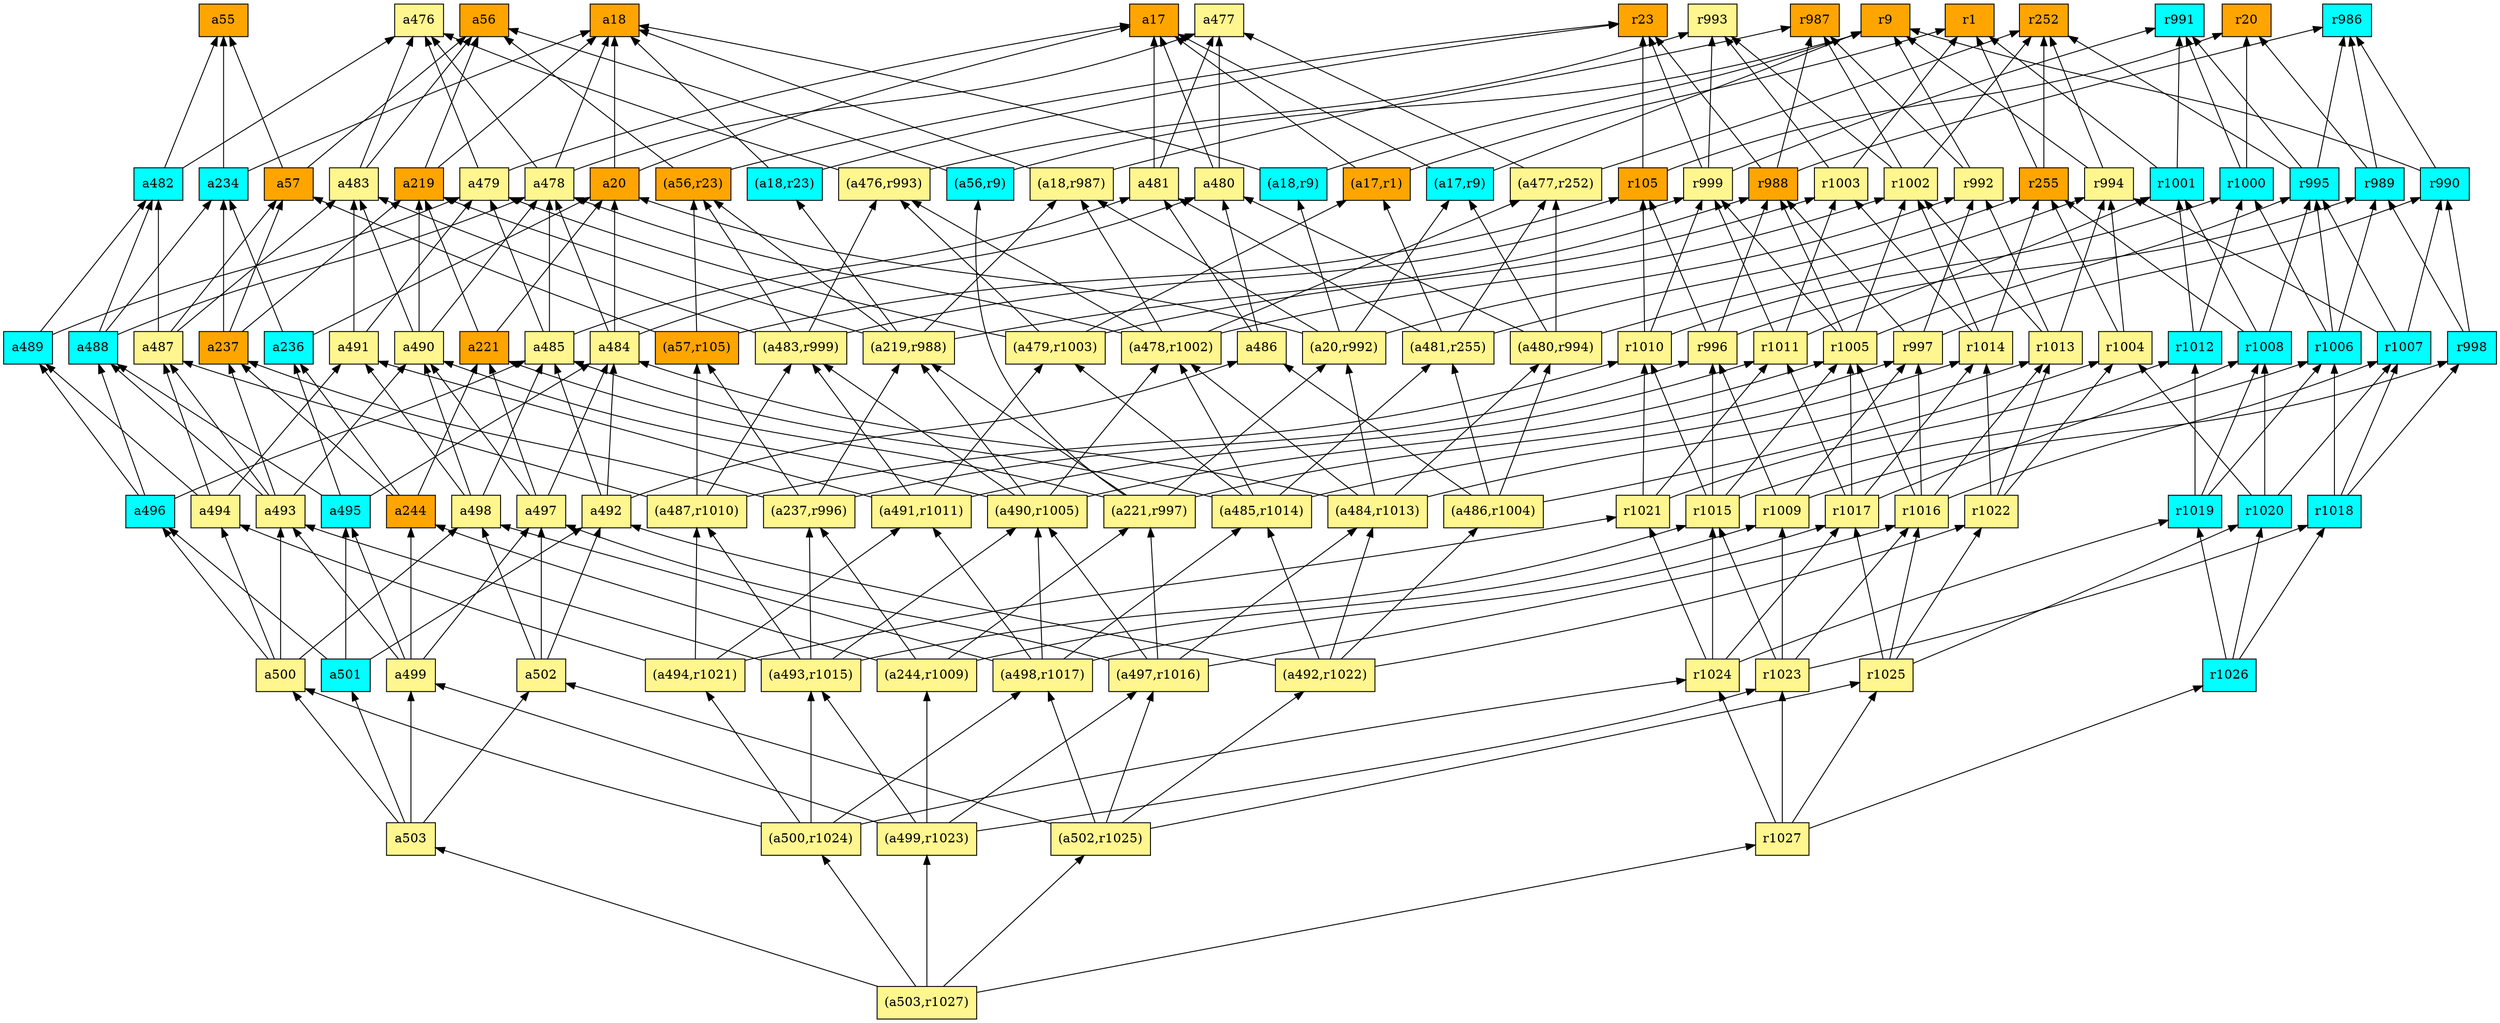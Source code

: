 digraph G {
rankdir=BT;ranksep="2.0";
"(a490,r1005)" [shape=record,fillcolor=khaki1,style=filled,label="{(a490,r1005)}"];
"(a56,r23)" [shape=record,fillcolor=orange,style=filled,label="{(a56,r23)}"];
"r255" [shape=record,fillcolor=orange,style=filled,label="{r255}"];
"(a476,r993)" [shape=record,fillcolor=khaki1,style=filled,label="{(a476,r993)}"];
"r1006" [shape=record,fillcolor=cyan,style=filled,label="{r1006}"];
"(a18,r987)" [shape=record,fillcolor=khaki1,style=filled,label="{(a18,r987)}"];
"r1009" [shape=record,fillcolor=khaki1,style=filled,label="{r1009}"];
"(a491,r1011)" [shape=record,fillcolor=khaki1,style=filled,label="{(a491,r1011)}"];
"r1012" [shape=record,fillcolor=cyan,style=filled,label="{r1012}"];
"a483" [shape=record,fillcolor=khaki1,style=filled,label="{a483}"];
"a479" [shape=record,fillcolor=khaki1,style=filled,label="{a479}"];
"r1016" [shape=record,fillcolor=khaki1,style=filled,label="{r1016}"];
"a487" [shape=record,fillcolor=khaki1,style=filled,label="{a487}"];
"a492" [shape=record,fillcolor=khaki1,style=filled,label="{a492}"];
"(a500,r1024)" [shape=record,fillcolor=khaki1,style=filled,label="{(a500,r1024)}"];
"r1015" [shape=record,fillcolor=khaki1,style=filled,label="{r1015}"];
"a493" [shape=record,fillcolor=khaki1,style=filled,label="{a493}"];
"a20" [shape=record,fillcolor=orange,style=filled,label="{a20}"];
"a55" [shape=record,fillcolor=orange,style=filled,label="{a55}"];
"(a18,r23)" [shape=record,fillcolor=cyan,style=filled,label="{(a18,r23)}"];
"(a56,r9)" [shape=record,fillcolor=cyan,style=filled,label="{(a56,r9)}"];
"a486" [shape=record,fillcolor=khaki1,style=filled,label="{a486}"];
"a477" [shape=record,fillcolor=khaki1,style=filled,label="{a477}"];
"r1004" [shape=record,fillcolor=khaki1,style=filled,label="{r1004}"];
"r996" [shape=record,fillcolor=khaki1,style=filled,label="{r996}"];
"r1007" [shape=record,fillcolor=cyan,style=filled,label="{r1007}"];
"a496" [shape=record,fillcolor=cyan,style=filled,label="{a496}"];
"r1027" [shape=record,fillcolor=khaki1,style=filled,label="{r1027}"];
"(a219,r988)" [shape=record,fillcolor=khaki1,style=filled,label="{(a219,r988)}"];
"r1008" [shape=record,fillcolor=cyan,style=filled,label="{r1008}"];
"r1017" [shape=record,fillcolor=khaki1,style=filled,label="{r1017}"];
"r1003" [shape=record,fillcolor=khaki1,style=filled,label="{r1003}"];
"r1005" [shape=record,fillcolor=khaki1,style=filled,label="{r1005}"];
"a501" [shape=record,fillcolor=cyan,style=filled,label="{a501}"];
"r988" [shape=record,fillcolor=orange,style=filled,label="{r988}"];
"(a497,r1016)" [shape=record,fillcolor=khaki1,style=filled,label="{(a497,r1016)}"];
"a17" [shape=record,fillcolor=orange,style=filled,label="{a17}"];
"r1019" [shape=record,fillcolor=cyan,style=filled,label="{r1019}"];
"(a477,r252)" [shape=record,fillcolor=khaki1,style=filled,label="{(a477,r252)}"];
"a489" [shape=record,fillcolor=cyan,style=filled,label="{a489}"];
"a500" [shape=record,fillcolor=khaki1,style=filled,label="{a500}"];
"r1021" [shape=record,fillcolor=khaki1,style=filled,label="{r1021}"];
"a236" [shape=record,fillcolor=cyan,style=filled,label="{a236}"];
"a237" [shape=record,fillcolor=orange,style=filled,label="{a237}"];
"(a57,r105)" [shape=record,fillcolor=orange,style=filled,label="{(a57,r105)}"];
"a234" [shape=record,fillcolor=cyan,style=filled,label="{a234}"];
"(a17,r9)" [shape=record,fillcolor=cyan,style=filled,label="{(a17,r9)}"];
"a491" [shape=record,fillcolor=khaki1,style=filled,label="{a491}"];
"r1026" [shape=record,fillcolor=cyan,style=filled,label="{r1026}"];
"a484" [shape=record,fillcolor=khaki1,style=filled,label="{a484}"];
"r986" [shape=record,fillcolor=cyan,style=filled,label="{r986}"];
"(a498,r1017)" [shape=record,fillcolor=khaki1,style=filled,label="{(a498,r1017)}"];
"(a237,r996)" [shape=record,fillcolor=khaki1,style=filled,label="{(a237,r996)}"];
"(a486,r1004)" [shape=record,fillcolor=khaki1,style=filled,label="{(a486,r1004)}"];
"r994" [shape=record,fillcolor=khaki1,style=filled,label="{r994}"];
"r1013" [shape=record,fillcolor=khaki1,style=filled,label="{r1013}"];
"r20" [shape=record,fillcolor=orange,style=filled,label="{r20}"];
"(a484,r1013)" [shape=record,fillcolor=khaki1,style=filled,label="{(a484,r1013)}"];
"a480" [shape=record,fillcolor=khaki1,style=filled,label="{a480}"];
"(a18,r9)" [shape=record,fillcolor=cyan,style=filled,label="{(a18,r9)}"];
"r1000" [shape=record,fillcolor=cyan,style=filled,label="{r1000}"];
"r998" [shape=record,fillcolor=cyan,style=filled,label="{r998}"];
"r1022" [shape=record,fillcolor=khaki1,style=filled,label="{r1022}"];
"r991" [shape=record,fillcolor=cyan,style=filled,label="{r991}"];
"(a480,r994)" [shape=record,fillcolor=khaki1,style=filled,label="{(a480,r994)}"];
"a478" [shape=record,fillcolor=khaki1,style=filled,label="{a478}"];
"r1020" [shape=record,fillcolor=cyan,style=filled,label="{r1020}"];
"a503" [shape=record,fillcolor=khaki1,style=filled,label="{a503}"];
"(a244,r1009)" [shape=record,fillcolor=khaki1,style=filled,label="{(a244,r1009)}"];
"a57" [shape=record,fillcolor=orange,style=filled,label="{a57}"];
"r992" [shape=record,fillcolor=khaki1,style=filled,label="{r992}"];
"a502" [shape=record,fillcolor=khaki1,style=filled,label="{a502}"];
"a221" [shape=record,fillcolor=orange,style=filled,label="{a221}"];
"r105" [shape=record,fillcolor=orange,style=filled,label="{r105}"];
"(a487,r1010)" [shape=record,fillcolor=khaki1,style=filled,label="{(a487,r1010)}"];
"(a483,r999)" [shape=record,fillcolor=khaki1,style=filled,label="{(a483,r999)}"];
"r997" [shape=record,fillcolor=khaki1,style=filled,label="{r997}"];
"a219" [shape=record,fillcolor=orange,style=filled,label="{a219}"];
"r9" [shape=record,fillcolor=orange,style=filled,label="{r9}"];
"r993" [shape=record,fillcolor=khaki1,style=filled,label="{r993}"];
"(a17,r1)" [shape=record,fillcolor=orange,style=filled,label="{(a17,r1)}"];
"(a499,r1023)" [shape=record,fillcolor=khaki1,style=filled,label="{(a499,r1023)}"];
"a495" [shape=record,fillcolor=cyan,style=filled,label="{a495}"];
"r1025" [shape=record,fillcolor=khaki1,style=filled,label="{r1025}"];
"(a493,r1015)" [shape=record,fillcolor=khaki1,style=filled,label="{(a493,r1015)}"];
"r990" [shape=record,fillcolor=cyan,style=filled,label="{r990}"];
"a490" [shape=record,fillcolor=khaki1,style=filled,label="{a490}"];
"r995" [shape=record,fillcolor=cyan,style=filled,label="{r995}"];
"(a485,r1014)" [shape=record,fillcolor=khaki1,style=filled,label="{(a485,r1014)}"];
"a494" [shape=record,fillcolor=khaki1,style=filled,label="{a494}"];
"a488" [shape=record,fillcolor=cyan,style=filled,label="{a488}"];
"a482" [shape=record,fillcolor=cyan,style=filled,label="{a482}"];
"a499" [shape=record,fillcolor=khaki1,style=filled,label="{a499}"];
"r1010" [shape=record,fillcolor=khaki1,style=filled,label="{r1010}"];
"a476" [shape=record,fillcolor=khaki1,style=filled,label="{a476}"];
"(a492,r1022)" [shape=record,fillcolor=khaki1,style=filled,label="{(a492,r1022)}"];
"(a481,r255)" [shape=record,fillcolor=khaki1,style=filled,label="{(a481,r255)}"];
"(a502,r1025)" [shape=record,fillcolor=khaki1,style=filled,label="{(a502,r1025)}"];
"r1001" [shape=record,fillcolor=cyan,style=filled,label="{r1001}"];
"(a221,r997)" [shape=record,fillcolor=khaki1,style=filled,label="{(a221,r997)}"];
"r1002" [shape=record,fillcolor=khaki1,style=filled,label="{r1002}"];
"r1011" [shape=record,fillcolor=khaki1,style=filled,label="{r1011}"];
"a56" [shape=record,fillcolor=orange,style=filled,label="{a56}"];
"a244" [shape=record,fillcolor=orange,style=filled,label="{a244}"];
"r1023" [shape=record,fillcolor=khaki1,style=filled,label="{r1023}"];
"r987" [shape=record,fillcolor=orange,style=filled,label="{r987}"];
"r1018" [shape=record,fillcolor=cyan,style=filled,label="{r1018}"];
"(a494,r1021)" [shape=record,fillcolor=khaki1,style=filled,label="{(a494,r1021)}"];
"a18" [shape=record,fillcolor=orange,style=filled,label="{a18}"];
"r989" [shape=record,fillcolor=cyan,style=filled,label="{r989}"];
"a498" [shape=record,fillcolor=khaki1,style=filled,label="{a498}"];
"r1014" [shape=record,fillcolor=khaki1,style=filled,label="{r1014}"];
"r1024" [shape=record,fillcolor=khaki1,style=filled,label="{r1024}"];
"(a20,r992)" [shape=record,fillcolor=khaki1,style=filled,label="{(a20,r992)}"];
"(a503,r1027)" [shape=record,fillcolor=khaki1,style=filled,label="{(a503,r1027)}"];
"a481" [shape=record,fillcolor=khaki1,style=filled,label="{a481}"];
"a497" [shape=record,fillcolor=khaki1,style=filled,label="{a497}"];
"(a479,r1003)" [shape=record,fillcolor=khaki1,style=filled,label="{(a479,r1003)}"];
"r23" [shape=record,fillcolor=orange,style=filled,label="{r23}"];
"(a478,r1002)" [shape=record,fillcolor=khaki1,style=filled,label="{(a478,r1002)}"];
"a485" [shape=record,fillcolor=khaki1,style=filled,label="{a485}"];
"r999" [shape=record,fillcolor=khaki1,style=filled,label="{r999}"];
"r1" [shape=record,fillcolor=orange,style=filled,label="{r1}"];
"r252" [shape=record,fillcolor=orange,style=filled,label="{r252}"];
"(a490,r1005)" -> "r1005"
"(a490,r1005)" -> "(a478,r1002)"
"(a490,r1005)" -> "a490"
"(a490,r1005)" -> "(a483,r999)"
"(a490,r1005)" -> "(a219,r988)"
"(a56,r23)" -> "a56"
"(a56,r23)" -> "r23"
"r255" -> "r1"
"r255" -> "r252"
"(a476,r993)" -> "r993"
"(a476,r993)" -> "a476"
"r1006" -> "r995"
"r1006" -> "r989"
"r1006" -> "r1000"
"(a18,r987)" -> "r987"
"(a18,r987)" -> "a18"
"r1009" -> "r996"
"r1009" -> "r997"
"r1009" -> "r998"
"(a491,r1011)" -> "r1011"
"(a491,r1011)" -> "a491"
"(a491,r1011)" -> "(a479,r1003)"
"(a491,r1011)" -> "(a483,r999)"
"r1012" -> "r1001"
"r1012" -> "r1000"
"a483" -> "a56"
"a483" -> "a476"
"a479" -> "a476"
"a479" -> "a17"
"r1016" -> "r1005"
"r1016" -> "r997"
"r1016" -> "r1013"
"r1016" -> "r1007"
"a487" -> "a57"
"a487" -> "a483"
"a487" -> "a482"
"a492" -> "a484"
"a492" -> "a486"
"a492" -> "a485"
"(a500,r1024)" -> "(a493,r1015)"
"(a500,r1024)" -> "(a494,r1021)"
"(a500,r1024)" -> "a500"
"(a500,r1024)" -> "r1024"
"(a500,r1024)" -> "(a498,r1017)"
"r1015" -> "r1006"
"r1015" -> "r1005"
"r1015" -> "r996"
"r1015" -> "r1010"
"a493" -> "a237"
"a493" -> "a490"
"a493" -> "a488"
"a493" -> "a487"
"a20" -> "a18"
"a20" -> "a17"
"(a18,r23)" -> "a18"
"(a18,r23)" -> "r23"
"(a56,r9)" -> "r9"
"(a56,r9)" -> "a56"
"a486" -> "a481"
"a486" -> "a480"
"r1004" -> "r255"
"r1004" -> "r994"
"r996" -> "r988"
"r996" -> "r105"
"r996" -> "r989"
"r1007" -> "r994"
"r1007" -> "r995"
"r1007" -> "r990"
"a496" -> "a485"
"a496" -> "a489"
"a496" -> "a488"
"r1027" -> "r1023"
"r1027" -> "r1024"
"r1027" -> "r1026"
"r1027" -> "r1025"
"(a219,r988)" -> "(a56,r23)"
"(a219,r988)" -> "(a18,r987)"
"(a219,r988)" -> "r988"
"(a219,r988)" -> "(a18,r23)"
"(a219,r988)" -> "a219"
"r1008" -> "r255"
"r1008" -> "r1001"
"r1008" -> "r995"
"r1017" -> "r1011"
"r1017" -> "r1005"
"r1017" -> "r1014"
"r1017" -> "r1008"
"r1003" -> "r993"
"r1003" -> "r1"
"r1005" -> "r1002"
"r1005" -> "r988"
"r1005" -> "r995"
"r1005" -> "r999"
"a501" -> "a492"
"a501" -> "a495"
"a501" -> "a496"
"r988" -> "r987"
"r988" -> "r23"
"r988" -> "r986"
"(a497,r1016)" -> "(a490,r1005)"
"(a497,r1016)" -> "(a221,r997)"
"(a497,r1016)" -> "r1016"
"(a497,r1016)" -> "a497"
"(a497,r1016)" -> "(a484,r1013)"
"r1019" -> "r1006"
"r1019" -> "r1012"
"r1019" -> "r1008"
"(a477,r252)" -> "a477"
"(a477,r252)" -> "r252"
"a489" -> "a479"
"a489" -> "a482"
"a500" -> "a493"
"a500" -> "a494"
"a500" -> "a496"
"a500" -> "a498"
"r1021" -> "r1011"
"r1021" -> "r1012"
"r1021" -> "r1010"
"a236" -> "a234"
"a236" -> "a20"
"a237" -> "a234"
"a237" -> "a57"
"a237" -> "a219"
"(a57,r105)" -> "(a56,r23)"
"(a57,r105)" -> "a57"
"(a57,r105)" -> "r105"
"a234" -> "a55"
"a234" -> "a18"
"(a17,r9)" -> "r9"
"(a17,r9)" -> "a17"
"a491" -> "a483"
"a491" -> "a479"
"r1026" -> "r1020"
"r1026" -> "r1019"
"r1026" -> "r1018"
"a484" -> "a478"
"a484" -> "a20"
"a484" -> "a480"
"(a498,r1017)" -> "(a490,r1005)"
"(a498,r1017)" -> "r1017"
"(a498,r1017)" -> "(a491,r1011)"
"(a498,r1017)" -> "a498"
"(a498,r1017)" -> "(a485,r1014)"
"(a237,r996)" -> "a237"
"(a237,r996)" -> "(a57,r105)"
"(a237,r996)" -> "r996"
"(a237,r996)" -> "(a219,r988)"
"(a486,r1004)" -> "(a480,r994)"
"(a486,r1004)" -> "a486"
"(a486,r1004)" -> "r1004"
"(a486,r1004)" -> "(a481,r255)"
"r994" -> "r9"
"r994" -> "r252"
"r1013" -> "r1002"
"r1013" -> "r992"
"r1013" -> "r994"
"(a484,r1013)" -> "(a20,r992)"
"(a484,r1013)" -> "(a480,r994)"
"(a484,r1013)" -> "a484"
"(a484,r1013)" -> "(a478,r1002)"
"(a484,r1013)" -> "r1013"
"a480" -> "a17"
"a480" -> "a477"
"(a18,r9)" -> "r9"
"(a18,r9)" -> "a18"
"r1000" -> "r991"
"r1000" -> "r20"
"r998" -> "r990"
"r998" -> "r989"
"r1022" -> "r1013"
"r1022" -> "r1004"
"r1022" -> "r1014"
"(a480,r994)" -> "a480"
"(a480,r994)" -> "(a477,r252)"
"(a480,r994)" -> "r994"
"(a480,r994)" -> "(a17,r9)"
"a478" -> "a476"
"a478" -> "a18"
"a478" -> "a477"
"r1020" -> "r1004"
"r1020" -> "r1007"
"r1020" -> "r1008"
"a503" -> "a502"
"a503" -> "a501"
"a503" -> "a500"
"a503" -> "a499"
"(a244,r1009)" -> "(a221,r997)"
"(a244,r1009)" -> "r1009"
"(a244,r1009)" -> "(a237,r996)"
"(a244,r1009)" -> "a244"
"a57" -> "a56"
"a57" -> "a55"
"r992" -> "r9"
"r992" -> "r987"
"a502" -> "a492"
"a502" -> "a498"
"a502" -> "a497"
"a221" -> "a20"
"a221" -> "a219"
"r105" -> "r20"
"r105" -> "r23"
"(a487,r1010)" -> "(a57,r105)"
"(a487,r1010)" -> "r1010"
"(a487,r1010)" -> "(a483,r999)"
"(a487,r1010)" -> "a487"
"(a483,r999)" -> "(a56,r23)"
"(a483,r999)" -> "r999"
"(a483,r999)" -> "(a476,r993)"
"(a483,r999)" -> "a483"
"r997" -> "r992"
"r997" -> "r988"
"r997" -> "r990"
"a219" -> "a56"
"a219" -> "a18"
"(a17,r1)" -> "r1"
"(a17,r1)" -> "a17"
"(a499,r1023)" -> "(a244,r1009)"
"(a499,r1023)" -> "(a493,r1015)"
"(a499,r1023)" -> "a499"
"(a499,r1023)" -> "(a497,r1016)"
"(a499,r1023)" -> "r1023"
"a495" -> "a484"
"a495" -> "a488"
"a495" -> "a236"
"r1025" -> "r1020"
"r1025" -> "r1016"
"r1025" -> "r1017"
"r1025" -> "r1022"
"(a493,r1015)" -> "(a490,r1005)"
"(a493,r1015)" -> "r1015"
"(a493,r1015)" -> "a493"
"(a493,r1015)" -> "(a237,r996)"
"(a493,r1015)" -> "(a487,r1010)"
"r990" -> "r9"
"r990" -> "r986"
"a490" -> "a478"
"a490" -> "a483"
"a490" -> "a219"
"r995" -> "r991"
"r995" -> "r986"
"r995" -> "r252"
"(a485,r1014)" -> "(a479,r1003)"
"(a485,r1014)" -> "(a478,r1002)"
"(a485,r1014)" -> "a485"
"(a485,r1014)" -> "r1014"
"(a485,r1014)" -> "(a481,r255)"
"a494" -> "a489"
"a494" -> "a491"
"a494" -> "a487"
"a488" -> "a234"
"a488" -> "a478"
"a488" -> "a482"
"a482" -> "a476"
"a482" -> "a55"
"a499" -> "a495"
"a499" -> "a493"
"a499" -> "a244"
"a499" -> "a497"
"r1010" -> "r105"
"r1010" -> "r999"
"r1010" -> "r1000"
"(a492,r1022)" -> "a492"
"(a492,r1022)" -> "(a486,r1004)"
"(a492,r1022)" -> "(a485,r1014)"
"(a492,r1022)" -> "(a484,r1013)"
"(a492,r1022)" -> "r1022"
"(a481,r255)" -> "a481"
"(a481,r255)" -> "r255"
"(a481,r255)" -> "(a477,r252)"
"(a481,r255)" -> "(a17,r1)"
"(a502,r1025)" -> "a502"
"(a502,r1025)" -> "r1025"
"(a502,r1025)" -> "(a492,r1022)"
"(a502,r1025)" -> "(a497,r1016)"
"(a502,r1025)" -> "(a498,r1017)"
"r1001" -> "r991"
"r1001" -> "r1"
"(a221,r997)" -> "(a20,r992)"
"(a221,r997)" -> "a221"
"(a221,r997)" -> "(a56,r9)"
"(a221,r997)" -> "r997"
"(a221,r997)" -> "(a219,r988)"
"r1002" -> "r987"
"r1002" -> "r993"
"r1002" -> "r252"
"r1011" -> "r1001"
"r1011" -> "r1003"
"r1011" -> "r999"
"a244" -> "a237"
"a244" -> "a221"
"a244" -> "a236"
"r1023" -> "r1009"
"r1023" -> "r1016"
"r1023" -> "r1015"
"r1023" -> "r1018"
"r1018" -> "r1006"
"r1018" -> "r1007"
"r1018" -> "r998"
"(a494,r1021)" -> "(a491,r1011)"
"(a494,r1021)" -> "(a487,r1010)"
"(a494,r1021)" -> "a494"
"(a494,r1021)" -> "r1021"
"r989" -> "r20"
"r989" -> "r986"
"a498" -> "a491"
"a498" -> "a490"
"a498" -> "a485"
"r1014" -> "r255"
"r1014" -> "r1002"
"r1014" -> "r1003"
"r1024" -> "r1015"
"r1024" -> "r1017"
"r1024" -> "r1019"
"r1024" -> "r1021"
"(a20,r992)" -> "(a17,r9)"
"(a20,r992)" -> "(a18,r987)"
"(a20,r992)" -> "r992"
"(a20,r992)" -> "a20"
"(a20,r992)" -> "(a18,r9)"
"(a503,r1027)" -> "a503"
"(a503,r1027)" -> "(a499,r1023)"
"(a503,r1027)" -> "(a500,r1024)"
"(a503,r1027)" -> "r1027"
"(a503,r1027)" -> "(a502,r1025)"
"a481" -> "a17"
"a481" -> "a477"
"a497" -> "a484"
"a497" -> "a221"
"a497" -> "a490"
"(a479,r1003)" -> "(a17,r1)"
"(a479,r1003)" -> "a479"
"(a479,r1003)" -> "(a476,r993)"
"(a479,r1003)" -> "r1003"
"(a478,r1002)" -> "r1002"
"(a478,r1002)" -> "a478"
"(a478,r1002)" -> "(a476,r993)"
"(a478,r1002)" -> "(a18,r987)"
"(a478,r1002)" -> "(a477,r252)"
"a485" -> "a478"
"a485" -> "a481"
"a485" -> "a479"
"r999" -> "r991"
"r999" -> "r993"
"r999" -> "r23"
}